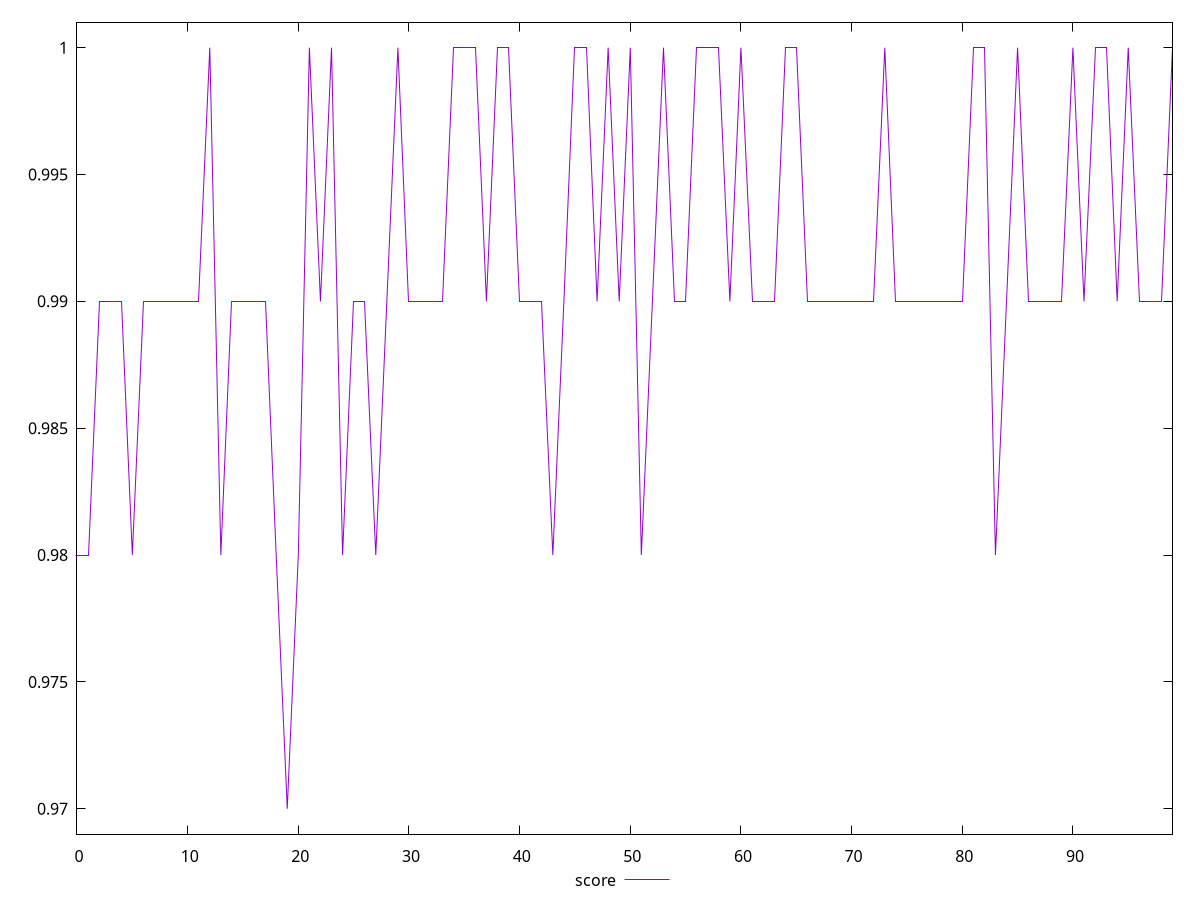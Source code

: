reset

$score <<EOF
0 0.98
1 0.98
2 0.99
3 0.99
4 0.99
5 0.98
6 0.99
7 0.99
8 0.99
9 0.99
10 0.99
11 0.99
12 1
13 0.98
14 0.99
15 0.99
16 0.99
17 0.99
18 0.98
19 0.97
20 0.98
21 1
22 0.99
23 1
24 0.98
25 0.99
26 0.99
27 0.98
28 0.99
29 1
30 0.99
31 0.99
32 0.99
33 0.99
34 1
35 1
36 1
37 0.99
38 1
39 1
40 0.99
41 0.99
42 0.99
43 0.98
44 0.99
45 1
46 1
47 0.99
48 1
49 0.99
50 1
51 0.98
52 0.99
53 1
54 0.99
55 0.99
56 1
57 1
58 1
59 0.99
60 1
61 0.99
62 0.99
63 0.99
64 1
65 1
66 0.99
67 0.99
68 0.99
69 0.99
70 0.99
71 0.99
72 0.99
73 1
74 0.99
75 0.99
76 0.99
77 0.99
78 0.99
79 0.99
80 0.99
81 1
82 1
83 0.98
84 0.99
85 1
86 0.99
87 0.99
88 0.99
89 0.99
90 1
91 0.99
92 1
93 1
94 0.99
95 1
96 0.99
97 0.99
98 0.99
99 1
EOF

set key outside below
set xrange [0:99]
set yrange [0.969:1.001]
set trange [0.969:1.001]
set terminal svg size 640, 500 enhanced background rgb 'white'
set output "report_00026_2021-02-22T21:38:55.199Z/max-potential-fid/samples/pages+cached+noadtech+nomedia+nocss/score/values.svg"

plot $score title "score" with line

reset
